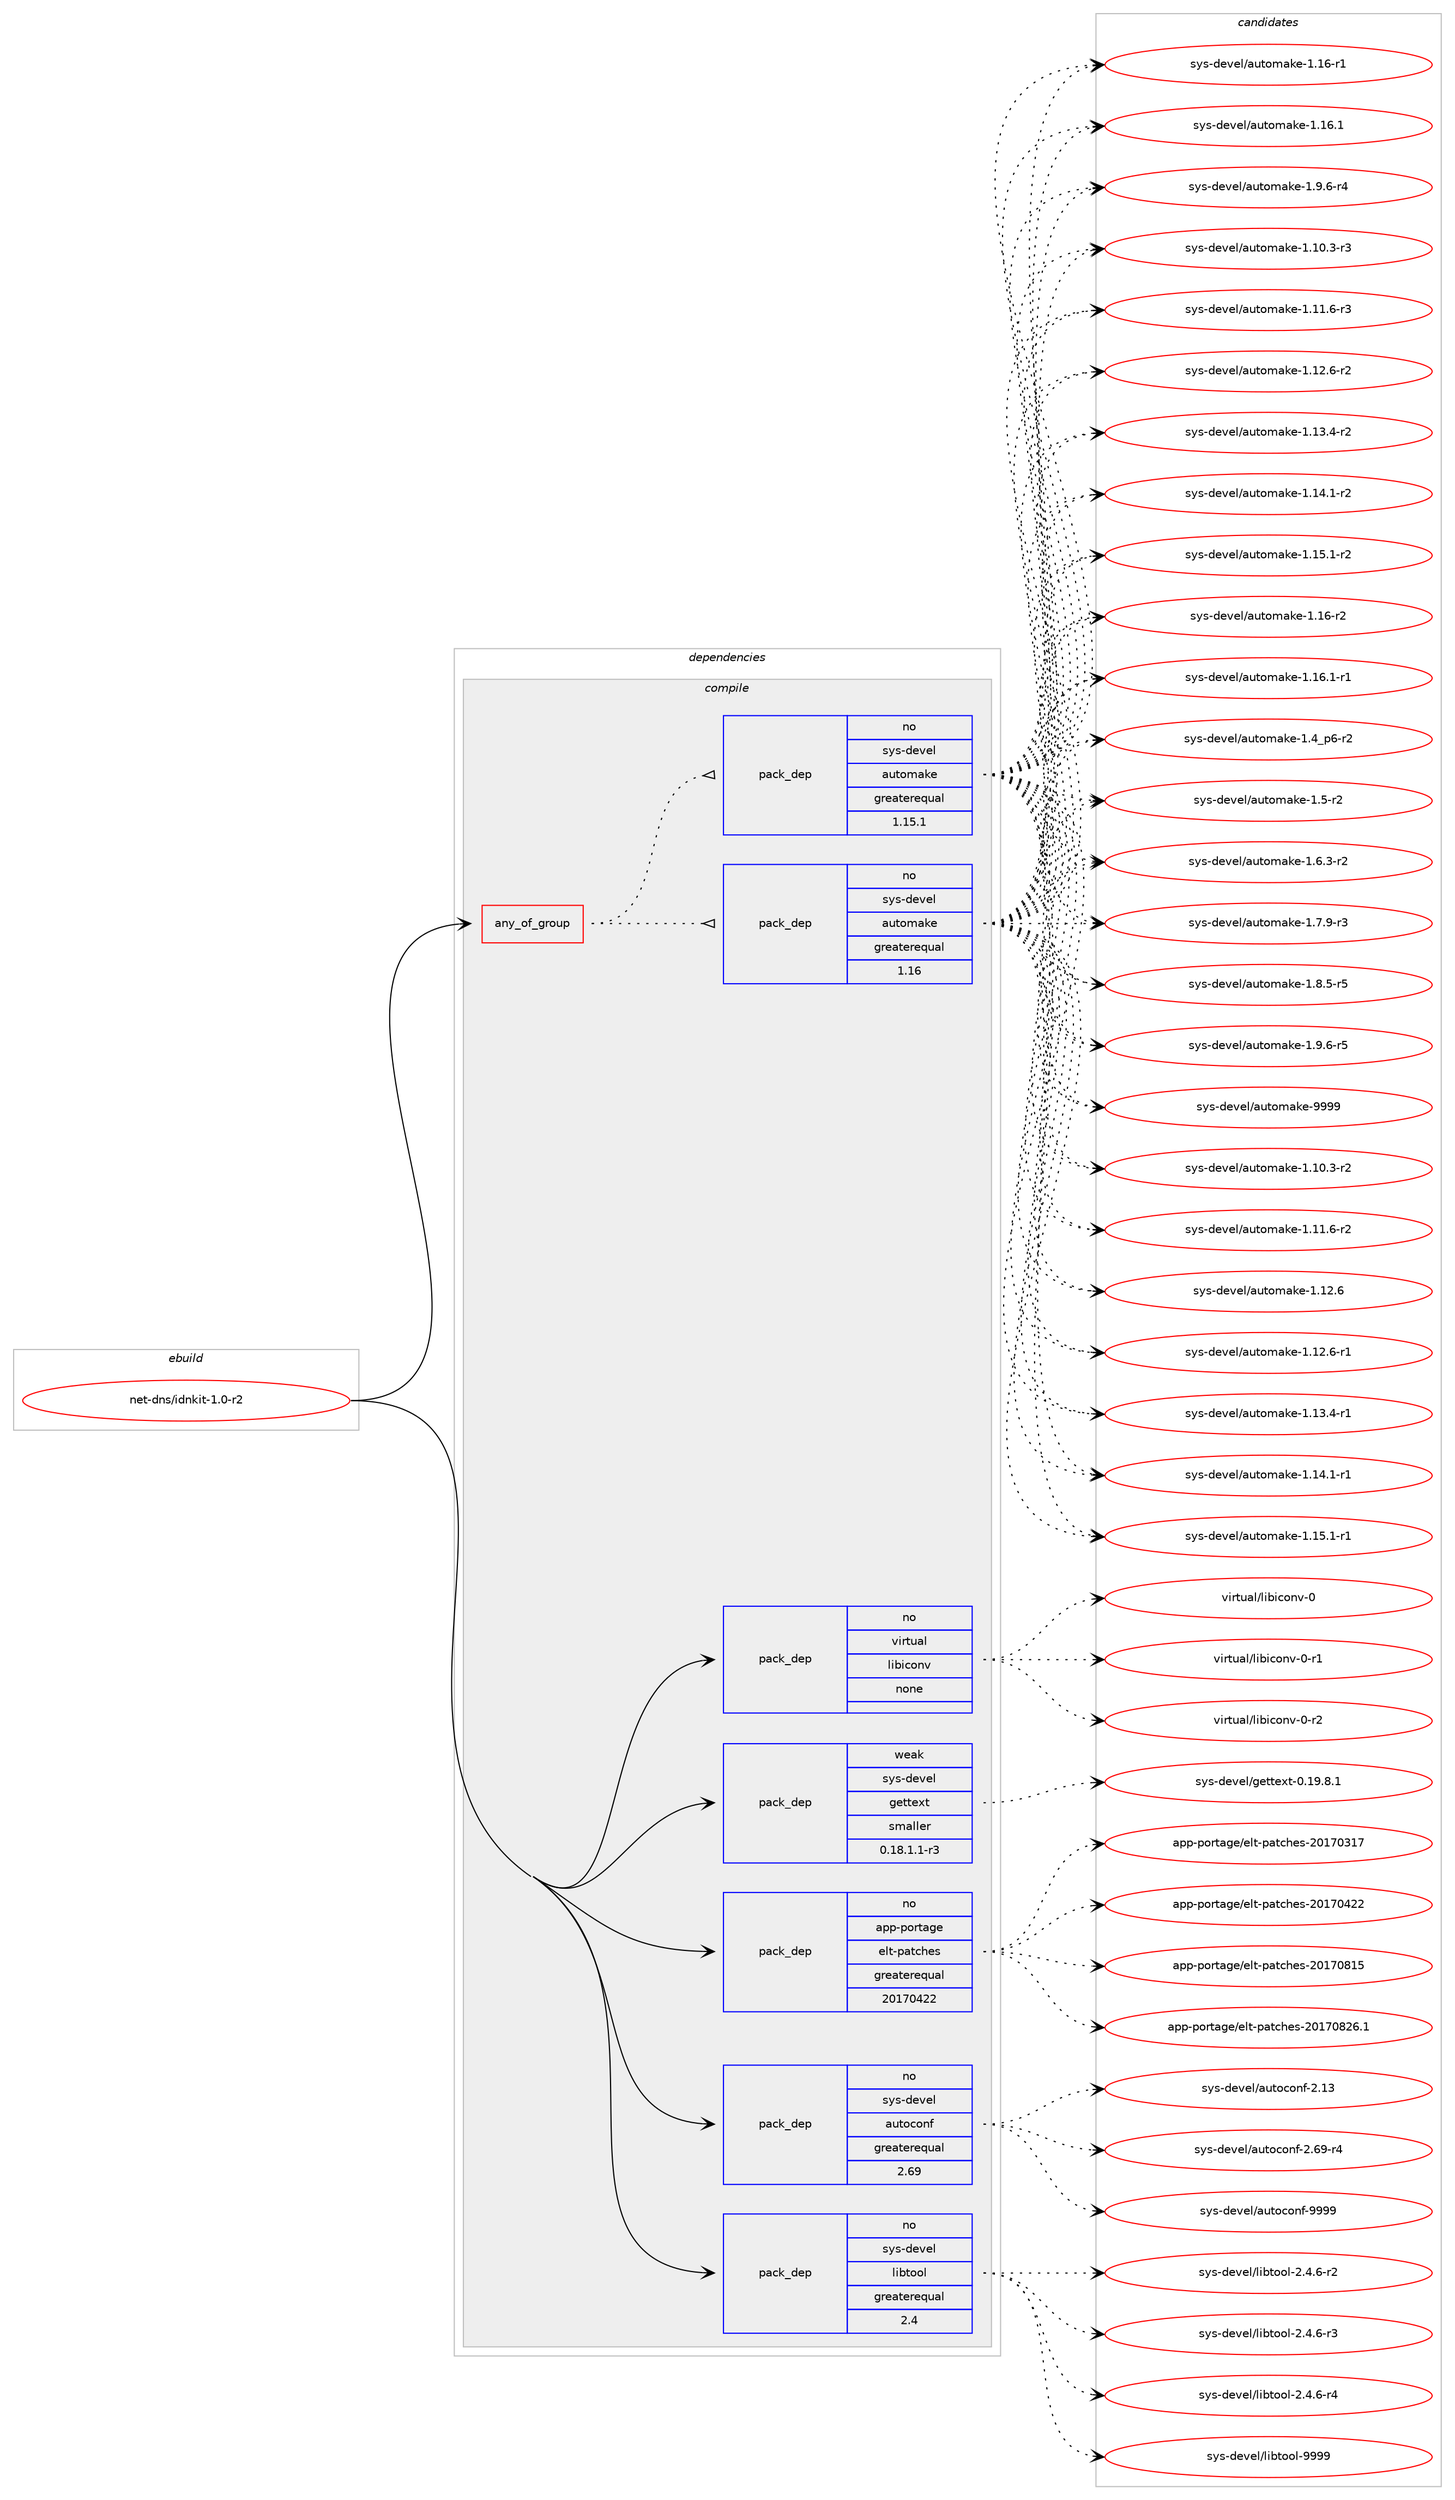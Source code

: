 digraph prolog {

# *************
# Graph options
# *************

newrank=true;
concentrate=true;
compound=true;
graph [rankdir=LR,fontname=Helvetica,fontsize=10,ranksep=1.5];#, ranksep=2.5, nodesep=0.2];
edge  [arrowhead=vee];
node  [fontname=Helvetica,fontsize=10];

# **********
# The ebuild
# **********

subgraph cluster_leftcol {
color=gray;
rank=same;
label=<<i>ebuild</i>>;
id [label="net-dns/idnkit-1.0-r2", color=red, width=4, href="../net-dns/idnkit-1.0-r2.svg"];
}

# ****************
# The dependencies
# ****************

subgraph cluster_midcol {
color=gray;
label=<<i>dependencies</i>>;
subgraph cluster_compile {
fillcolor="#eeeeee";
style=filled;
label=<<i>compile</i>>;
subgraph any5 {
dependency124 [label=<<TABLE BORDER="0" CELLBORDER="1" CELLSPACING="0" CELLPADDING="4"><TR><TD CELLPADDING="10">any_of_group</TD></TR></TABLE>>, shape=none, color=red];subgraph pack89 {
dependency125 [label=<<TABLE BORDER="0" CELLBORDER="1" CELLSPACING="0" CELLPADDING="4" WIDTH="220"><TR><TD ROWSPAN="6" CELLPADDING="30">pack_dep</TD></TR><TR><TD WIDTH="110">no</TD></TR><TR><TD>sys-devel</TD></TR><TR><TD>automake</TD></TR><TR><TD>greaterequal</TD></TR><TR><TD>1.16</TD></TR></TABLE>>, shape=none, color=blue];
}
dependency124:e -> dependency125:w [weight=20,style="dotted",arrowhead="oinv"];
subgraph pack90 {
dependency126 [label=<<TABLE BORDER="0" CELLBORDER="1" CELLSPACING="0" CELLPADDING="4" WIDTH="220"><TR><TD ROWSPAN="6" CELLPADDING="30">pack_dep</TD></TR><TR><TD WIDTH="110">no</TD></TR><TR><TD>sys-devel</TD></TR><TR><TD>automake</TD></TR><TR><TD>greaterequal</TD></TR><TR><TD>1.15.1</TD></TR></TABLE>>, shape=none, color=blue];
}
dependency124:e -> dependency126:w [weight=20,style="dotted",arrowhead="oinv"];
}
id:e -> dependency124:w [weight=20,style="solid",arrowhead="vee"];
subgraph pack91 {
dependency127 [label=<<TABLE BORDER="0" CELLBORDER="1" CELLSPACING="0" CELLPADDING="4" WIDTH="220"><TR><TD ROWSPAN="6" CELLPADDING="30">pack_dep</TD></TR><TR><TD WIDTH="110">no</TD></TR><TR><TD>app-portage</TD></TR><TR><TD>elt-patches</TD></TR><TR><TD>greaterequal</TD></TR><TR><TD>20170422</TD></TR></TABLE>>, shape=none, color=blue];
}
id:e -> dependency127:w [weight=20,style="solid",arrowhead="vee"];
subgraph pack92 {
dependency128 [label=<<TABLE BORDER="0" CELLBORDER="1" CELLSPACING="0" CELLPADDING="4" WIDTH="220"><TR><TD ROWSPAN="6" CELLPADDING="30">pack_dep</TD></TR><TR><TD WIDTH="110">no</TD></TR><TR><TD>sys-devel</TD></TR><TR><TD>autoconf</TD></TR><TR><TD>greaterequal</TD></TR><TR><TD>2.69</TD></TR></TABLE>>, shape=none, color=blue];
}
id:e -> dependency128:w [weight=20,style="solid",arrowhead="vee"];
subgraph pack93 {
dependency129 [label=<<TABLE BORDER="0" CELLBORDER="1" CELLSPACING="0" CELLPADDING="4" WIDTH="220"><TR><TD ROWSPAN="6" CELLPADDING="30">pack_dep</TD></TR><TR><TD WIDTH="110">no</TD></TR><TR><TD>sys-devel</TD></TR><TR><TD>libtool</TD></TR><TR><TD>greaterequal</TD></TR><TR><TD>2.4</TD></TR></TABLE>>, shape=none, color=blue];
}
id:e -> dependency129:w [weight=20,style="solid",arrowhead="vee"];
subgraph pack94 {
dependency130 [label=<<TABLE BORDER="0" CELLBORDER="1" CELLSPACING="0" CELLPADDING="4" WIDTH="220"><TR><TD ROWSPAN="6" CELLPADDING="30">pack_dep</TD></TR><TR><TD WIDTH="110">no</TD></TR><TR><TD>virtual</TD></TR><TR><TD>libiconv</TD></TR><TR><TD>none</TD></TR><TR><TD></TD></TR></TABLE>>, shape=none, color=blue];
}
id:e -> dependency130:w [weight=20,style="solid",arrowhead="vee"];
subgraph pack95 {
dependency131 [label=<<TABLE BORDER="0" CELLBORDER="1" CELLSPACING="0" CELLPADDING="4" WIDTH="220"><TR><TD ROWSPAN="6" CELLPADDING="30">pack_dep</TD></TR><TR><TD WIDTH="110">weak</TD></TR><TR><TD>sys-devel</TD></TR><TR><TD>gettext</TD></TR><TR><TD>smaller</TD></TR><TR><TD>0.18.1.1-r3</TD></TR></TABLE>>, shape=none, color=blue];
}
id:e -> dependency131:w [weight=20,style="solid",arrowhead="vee"];
}
subgraph cluster_compileandrun {
fillcolor="#eeeeee";
style=filled;
label=<<i>compile and run</i>>;
}
subgraph cluster_run {
fillcolor="#eeeeee";
style=filled;
label=<<i>run</i>>;
}
}

# **************
# The candidates
# **************

subgraph cluster_choices {
rank=same;
color=gray;
label=<<i>candidates</i>>;

subgraph choice89 {
color=black;
nodesep=1;
choice11512111545100101118101108479711711611110997107101454946494846514511450 [label="sys-devel/automake-1.10.3-r2", color=red, width=4,href="../sys-devel/automake-1.10.3-r2.svg"];
choice11512111545100101118101108479711711611110997107101454946494946544511450 [label="sys-devel/automake-1.11.6-r2", color=red, width=4,href="../sys-devel/automake-1.11.6-r2.svg"];
choice1151211154510010111810110847971171161111099710710145494649504654 [label="sys-devel/automake-1.12.6", color=red, width=4,href="../sys-devel/automake-1.12.6.svg"];
choice11512111545100101118101108479711711611110997107101454946495046544511449 [label="sys-devel/automake-1.12.6-r1", color=red, width=4,href="../sys-devel/automake-1.12.6-r1.svg"];
choice11512111545100101118101108479711711611110997107101454946495146524511449 [label="sys-devel/automake-1.13.4-r1", color=red, width=4,href="../sys-devel/automake-1.13.4-r1.svg"];
choice11512111545100101118101108479711711611110997107101454946495246494511449 [label="sys-devel/automake-1.14.1-r1", color=red, width=4,href="../sys-devel/automake-1.14.1-r1.svg"];
choice11512111545100101118101108479711711611110997107101454946495346494511449 [label="sys-devel/automake-1.15.1-r1", color=red, width=4,href="../sys-devel/automake-1.15.1-r1.svg"];
choice1151211154510010111810110847971171161111099710710145494649544511449 [label="sys-devel/automake-1.16-r1", color=red, width=4,href="../sys-devel/automake-1.16-r1.svg"];
choice1151211154510010111810110847971171161111099710710145494649544649 [label="sys-devel/automake-1.16.1", color=red, width=4,href="../sys-devel/automake-1.16.1.svg"];
choice115121115451001011181011084797117116111109971071014549465746544511452 [label="sys-devel/automake-1.9.6-r4", color=red, width=4,href="../sys-devel/automake-1.9.6-r4.svg"];
choice11512111545100101118101108479711711611110997107101454946494846514511451 [label="sys-devel/automake-1.10.3-r3", color=red, width=4,href="../sys-devel/automake-1.10.3-r3.svg"];
choice11512111545100101118101108479711711611110997107101454946494946544511451 [label="sys-devel/automake-1.11.6-r3", color=red, width=4,href="../sys-devel/automake-1.11.6-r3.svg"];
choice11512111545100101118101108479711711611110997107101454946495046544511450 [label="sys-devel/automake-1.12.6-r2", color=red, width=4,href="../sys-devel/automake-1.12.6-r2.svg"];
choice11512111545100101118101108479711711611110997107101454946495146524511450 [label="sys-devel/automake-1.13.4-r2", color=red, width=4,href="../sys-devel/automake-1.13.4-r2.svg"];
choice11512111545100101118101108479711711611110997107101454946495246494511450 [label="sys-devel/automake-1.14.1-r2", color=red, width=4,href="../sys-devel/automake-1.14.1-r2.svg"];
choice11512111545100101118101108479711711611110997107101454946495346494511450 [label="sys-devel/automake-1.15.1-r2", color=red, width=4,href="../sys-devel/automake-1.15.1-r2.svg"];
choice1151211154510010111810110847971171161111099710710145494649544511450 [label="sys-devel/automake-1.16-r2", color=red, width=4,href="../sys-devel/automake-1.16-r2.svg"];
choice11512111545100101118101108479711711611110997107101454946495446494511449 [label="sys-devel/automake-1.16.1-r1", color=red, width=4,href="../sys-devel/automake-1.16.1-r1.svg"];
choice115121115451001011181011084797117116111109971071014549465295112544511450 [label="sys-devel/automake-1.4_p6-r2", color=red, width=4,href="../sys-devel/automake-1.4_p6-r2.svg"];
choice11512111545100101118101108479711711611110997107101454946534511450 [label="sys-devel/automake-1.5-r2", color=red, width=4,href="../sys-devel/automake-1.5-r2.svg"];
choice115121115451001011181011084797117116111109971071014549465446514511450 [label="sys-devel/automake-1.6.3-r2", color=red, width=4,href="../sys-devel/automake-1.6.3-r2.svg"];
choice115121115451001011181011084797117116111109971071014549465546574511451 [label="sys-devel/automake-1.7.9-r3", color=red, width=4,href="../sys-devel/automake-1.7.9-r3.svg"];
choice115121115451001011181011084797117116111109971071014549465646534511453 [label="sys-devel/automake-1.8.5-r5", color=red, width=4,href="../sys-devel/automake-1.8.5-r5.svg"];
choice115121115451001011181011084797117116111109971071014549465746544511453 [label="sys-devel/automake-1.9.6-r5", color=red, width=4,href="../sys-devel/automake-1.9.6-r5.svg"];
choice115121115451001011181011084797117116111109971071014557575757 [label="sys-devel/automake-9999", color=red, width=4,href="../sys-devel/automake-9999.svg"];
dependency125:e -> choice11512111545100101118101108479711711611110997107101454946494846514511450:w [style=dotted,weight="100"];
dependency125:e -> choice11512111545100101118101108479711711611110997107101454946494946544511450:w [style=dotted,weight="100"];
dependency125:e -> choice1151211154510010111810110847971171161111099710710145494649504654:w [style=dotted,weight="100"];
dependency125:e -> choice11512111545100101118101108479711711611110997107101454946495046544511449:w [style=dotted,weight="100"];
dependency125:e -> choice11512111545100101118101108479711711611110997107101454946495146524511449:w [style=dotted,weight="100"];
dependency125:e -> choice11512111545100101118101108479711711611110997107101454946495246494511449:w [style=dotted,weight="100"];
dependency125:e -> choice11512111545100101118101108479711711611110997107101454946495346494511449:w [style=dotted,weight="100"];
dependency125:e -> choice1151211154510010111810110847971171161111099710710145494649544511449:w [style=dotted,weight="100"];
dependency125:e -> choice1151211154510010111810110847971171161111099710710145494649544649:w [style=dotted,weight="100"];
dependency125:e -> choice115121115451001011181011084797117116111109971071014549465746544511452:w [style=dotted,weight="100"];
dependency125:e -> choice11512111545100101118101108479711711611110997107101454946494846514511451:w [style=dotted,weight="100"];
dependency125:e -> choice11512111545100101118101108479711711611110997107101454946494946544511451:w [style=dotted,weight="100"];
dependency125:e -> choice11512111545100101118101108479711711611110997107101454946495046544511450:w [style=dotted,weight="100"];
dependency125:e -> choice11512111545100101118101108479711711611110997107101454946495146524511450:w [style=dotted,weight="100"];
dependency125:e -> choice11512111545100101118101108479711711611110997107101454946495246494511450:w [style=dotted,weight="100"];
dependency125:e -> choice11512111545100101118101108479711711611110997107101454946495346494511450:w [style=dotted,weight="100"];
dependency125:e -> choice1151211154510010111810110847971171161111099710710145494649544511450:w [style=dotted,weight="100"];
dependency125:e -> choice11512111545100101118101108479711711611110997107101454946495446494511449:w [style=dotted,weight="100"];
dependency125:e -> choice115121115451001011181011084797117116111109971071014549465295112544511450:w [style=dotted,weight="100"];
dependency125:e -> choice11512111545100101118101108479711711611110997107101454946534511450:w [style=dotted,weight="100"];
dependency125:e -> choice115121115451001011181011084797117116111109971071014549465446514511450:w [style=dotted,weight="100"];
dependency125:e -> choice115121115451001011181011084797117116111109971071014549465546574511451:w [style=dotted,weight="100"];
dependency125:e -> choice115121115451001011181011084797117116111109971071014549465646534511453:w [style=dotted,weight="100"];
dependency125:e -> choice115121115451001011181011084797117116111109971071014549465746544511453:w [style=dotted,weight="100"];
dependency125:e -> choice115121115451001011181011084797117116111109971071014557575757:w [style=dotted,weight="100"];
}
subgraph choice90 {
color=black;
nodesep=1;
choice11512111545100101118101108479711711611110997107101454946494846514511450 [label="sys-devel/automake-1.10.3-r2", color=red, width=4,href="../sys-devel/automake-1.10.3-r2.svg"];
choice11512111545100101118101108479711711611110997107101454946494946544511450 [label="sys-devel/automake-1.11.6-r2", color=red, width=4,href="../sys-devel/automake-1.11.6-r2.svg"];
choice1151211154510010111810110847971171161111099710710145494649504654 [label="sys-devel/automake-1.12.6", color=red, width=4,href="../sys-devel/automake-1.12.6.svg"];
choice11512111545100101118101108479711711611110997107101454946495046544511449 [label="sys-devel/automake-1.12.6-r1", color=red, width=4,href="../sys-devel/automake-1.12.6-r1.svg"];
choice11512111545100101118101108479711711611110997107101454946495146524511449 [label="sys-devel/automake-1.13.4-r1", color=red, width=4,href="../sys-devel/automake-1.13.4-r1.svg"];
choice11512111545100101118101108479711711611110997107101454946495246494511449 [label="sys-devel/automake-1.14.1-r1", color=red, width=4,href="../sys-devel/automake-1.14.1-r1.svg"];
choice11512111545100101118101108479711711611110997107101454946495346494511449 [label="sys-devel/automake-1.15.1-r1", color=red, width=4,href="../sys-devel/automake-1.15.1-r1.svg"];
choice1151211154510010111810110847971171161111099710710145494649544511449 [label="sys-devel/automake-1.16-r1", color=red, width=4,href="../sys-devel/automake-1.16-r1.svg"];
choice1151211154510010111810110847971171161111099710710145494649544649 [label="sys-devel/automake-1.16.1", color=red, width=4,href="../sys-devel/automake-1.16.1.svg"];
choice115121115451001011181011084797117116111109971071014549465746544511452 [label="sys-devel/automake-1.9.6-r4", color=red, width=4,href="../sys-devel/automake-1.9.6-r4.svg"];
choice11512111545100101118101108479711711611110997107101454946494846514511451 [label="sys-devel/automake-1.10.3-r3", color=red, width=4,href="../sys-devel/automake-1.10.3-r3.svg"];
choice11512111545100101118101108479711711611110997107101454946494946544511451 [label="sys-devel/automake-1.11.6-r3", color=red, width=4,href="../sys-devel/automake-1.11.6-r3.svg"];
choice11512111545100101118101108479711711611110997107101454946495046544511450 [label="sys-devel/automake-1.12.6-r2", color=red, width=4,href="../sys-devel/automake-1.12.6-r2.svg"];
choice11512111545100101118101108479711711611110997107101454946495146524511450 [label="sys-devel/automake-1.13.4-r2", color=red, width=4,href="../sys-devel/automake-1.13.4-r2.svg"];
choice11512111545100101118101108479711711611110997107101454946495246494511450 [label="sys-devel/automake-1.14.1-r2", color=red, width=4,href="../sys-devel/automake-1.14.1-r2.svg"];
choice11512111545100101118101108479711711611110997107101454946495346494511450 [label="sys-devel/automake-1.15.1-r2", color=red, width=4,href="../sys-devel/automake-1.15.1-r2.svg"];
choice1151211154510010111810110847971171161111099710710145494649544511450 [label="sys-devel/automake-1.16-r2", color=red, width=4,href="../sys-devel/automake-1.16-r2.svg"];
choice11512111545100101118101108479711711611110997107101454946495446494511449 [label="sys-devel/automake-1.16.1-r1", color=red, width=4,href="../sys-devel/automake-1.16.1-r1.svg"];
choice115121115451001011181011084797117116111109971071014549465295112544511450 [label="sys-devel/automake-1.4_p6-r2", color=red, width=4,href="../sys-devel/automake-1.4_p6-r2.svg"];
choice11512111545100101118101108479711711611110997107101454946534511450 [label="sys-devel/automake-1.5-r2", color=red, width=4,href="../sys-devel/automake-1.5-r2.svg"];
choice115121115451001011181011084797117116111109971071014549465446514511450 [label="sys-devel/automake-1.6.3-r2", color=red, width=4,href="../sys-devel/automake-1.6.3-r2.svg"];
choice115121115451001011181011084797117116111109971071014549465546574511451 [label="sys-devel/automake-1.7.9-r3", color=red, width=4,href="../sys-devel/automake-1.7.9-r3.svg"];
choice115121115451001011181011084797117116111109971071014549465646534511453 [label="sys-devel/automake-1.8.5-r5", color=red, width=4,href="../sys-devel/automake-1.8.5-r5.svg"];
choice115121115451001011181011084797117116111109971071014549465746544511453 [label="sys-devel/automake-1.9.6-r5", color=red, width=4,href="../sys-devel/automake-1.9.6-r5.svg"];
choice115121115451001011181011084797117116111109971071014557575757 [label="sys-devel/automake-9999", color=red, width=4,href="../sys-devel/automake-9999.svg"];
dependency126:e -> choice11512111545100101118101108479711711611110997107101454946494846514511450:w [style=dotted,weight="100"];
dependency126:e -> choice11512111545100101118101108479711711611110997107101454946494946544511450:w [style=dotted,weight="100"];
dependency126:e -> choice1151211154510010111810110847971171161111099710710145494649504654:w [style=dotted,weight="100"];
dependency126:e -> choice11512111545100101118101108479711711611110997107101454946495046544511449:w [style=dotted,weight="100"];
dependency126:e -> choice11512111545100101118101108479711711611110997107101454946495146524511449:w [style=dotted,weight="100"];
dependency126:e -> choice11512111545100101118101108479711711611110997107101454946495246494511449:w [style=dotted,weight="100"];
dependency126:e -> choice11512111545100101118101108479711711611110997107101454946495346494511449:w [style=dotted,weight="100"];
dependency126:e -> choice1151211154510010111810110847971171161111099710710145494649544511449:w [style=dotted,weight="100"];
dependency126:e -> choice1151211154510010111810110847971171161111099710710145494649544649:w [style=dotted,weight="100"];
dependency126:e -> choice115121115451001011181011084797117116111109971071014549465746544511452:w [style=dotted,weight="100"];
dependency126:e -> choice11512111545100101118101108479711711611110997107101454946494846514511451:w [style=dotted,weight="100"];
dependency126:e -> choice11512111545100101118101108479711711611110997107101454946494946544511451:w [style=dotted,weight="100"];
dependency126:e -> choice11512111545100101118101108479711711611110997107101454946495046544511450:w [style=dotted,weight="100"];
dependency126:e -> choice11512111545100101118101108479711711611110997107101454946495146524511450:w [style=dotted,weight="100"];
dependency126:e -> choice11512111545100101118101108479711711611110997107101454946495246494511450:w [style=dotted,weight="100"];
dependency126:e -> choice11512111545100101118101108479711711611110997107101454946495346494511450:w [style=dotted,weight="100"];
dependency126:e -> choice1151211154510010111810110847971171161111099710710145494649544511450:w [style=dotted,weight="100"];
dependency126:e -> choice11512111545100101118101108479711711611110997107101454946495446494511449:w [style=dotted,weight="100"];
dependency126:e -> choice115121115451001011181011084797117116111109971071014549465295112544511450:w [style=dotted,weight="100"];
dependency126:e -> choice11512111545100101118101108479711711611110997107101454946534511450:w [style=dotted,weight="100"];
dependency126:e -> choice115121115451001011181011084797117116111109971071014549465446514511450:w [style=dotted,weight="100"];
dependency126:e -> choice115121115451001011181011084797117116111109971071014549465546574511451:w [style=dotted,weight="100"];
dependency126:e -> choice115121115451001011181011084797117116111109971071014549465646534511453:w [style=dotted,weight="100"];
dependency126:e -> choice115121115451001011181011084797117116111109971071014549465746544511453:w [style=dotted,weight="100"];
dependency126:e -> choice115121115451001011181011084797117116111109971071014557575757:w [style=dotted,weight="100"];
}
subgraph choice91 {
color=black;
nodesep=1;
choice97112112451121111141169710310147101108116451129711699104101115455048495548514955 [label="app-portage/elt-patches-20170317", color=red, width=4,href="../app-portage/elt-patches-20170317.svg"];
choice97112112451121111141169710310147101108116451129711699104101115455048495548525050 [label="app-portage/elt-patches-20170422", color=red, width=4,href="../app-portage/elt-patches-20170422.svg"];
choice97112112451121111141169710310147101108116451129711699104101115455048495548564953 [label="app-portage/elt-patches-20170815", color=red, width=4,href="../app-portage/elt-patches-20170815.svg"];
choice971121124511211111411697103101471011081164511297116991041011154550484955485650544649 [label="app-portage/elt-patches-20170826.1", color=red, width=4,href="../app-portage/elt-patches-20170826.1.svg"];
dependency127:e -> choice97112112451121111141169710310147101108116451129711699104101115455048495548514955:w [style=dotted,weight="100"];
dependency127:e -> choice97112112451121111141169710310147101108116451129711699104101115455048495548525050:w [style=dotted,weight="100"];
dependency127:e -> choice97112112451121111141169710310147101108116451129711699104101115455048495548564953:w [style=dotted,weight="100"];
dependency127:e -> choice971121124511211111411697103101471011081164511297116991041011154550484955485650544649:w [style=dotted,weight="100"];
}
subgraph choice92 {
color=black;
nodesep=1;
choice115121115451001011181011084797117116111991111101024550464951 [label="sys-devel/autoconf-2.13", color=red, width=4,href="../sys-devel/autoconf-2.13.svg"];
choice1151211154510010111810110847971171161119911111010245504654574511452 [label="sys-devel/autoconf-2.69-r4", color=red, width=4,href="../sys-devel/autoconf-2.69-r4.svg"];
choice115121115451001011181011084797117116111991111101024557575757 [label="sys-devel/autoconf-9999", color=red, width=4,href="../sys-devel/autoconf-9999.svg"];
dependency128:e -> choice115121115451001011181011084797117116111991111101024550464951:w [style=dotted,weight="100"];
dependency128:e -> choice1151211154510010111810110847971171161119911111010245504654574511452:w [style=dotted,weight="100"];
dependency128:e -> choice115121115451001011181011084797117116111991111101024557575757:w [style=dotted,weight="100"];
}
subgraph choice93 {
color=black;
nodesep=1;
choice1151211154510010111810110847108105981161111111084550465246544511450 [label="sys-devel/libtool-2.4.6-r2", color=red, width=4,href="../sys-devel/libtool-2.4.6-r2.svg"];
choice1151211154510010111810110847108105981161111111084550465246544511451 [label="sys-devel/libtool-2.4.6-r3", color=red, width=4,href="../sys-devel/libtool-2.4.6-r3.svg"];
choice1151211154510010111810110847108105981161111111084550465246544511452 [label="sys-devel/libtool-2.4.6-r4", color=red, width=4,href="../sys-devel/libtool-2.4.6-r4.svg"];
choice1151211154510010111810110847108105981161111111084557575757 [label="sys-devel/libtool-9999", color=red, width=4,href="../sys-devel/libtool-9999.svg"];
dependency129:e -> choice1151211154510010111810110847108105981161111111084550465246544511450:w [style=dotted,weight="100"];
dependency129:e -> choice1151211154510010111810110847108105981161111111084550465246544511451:w [style=dotted,weight="100"];
dependency129:e -> choice1151211154510010111810110847108105981161111111084550465246544511452:w [style=dotted,weight="100"];
dependency129:e -> choice1151211154510010111810110847108105981161111111084557575757:w [style=dotted,weight="100"];
}
subgraph choice94 {
color=black;
nodesep=1;
choice118105114116117971084710810598105991111101184548 [label="virtual/libiconv-0", color=red, width=4,href="../virtual/libiconv-0.svg"];
choice1181051141161179710847108105981059911111011845484511449 [label="virtual/libiconv-0-r1", color=red, width=4,href="../virtual/libiconv-0-r1.svg"];
choice1181051141161179710847108105981059911111011845484511450 [label="virtual/libiconv-0-r2", color=red, width=4,href="../virtual/libiconv-0-r2.svg"];
dependency130:e -> choice118105114116117971084710810598105991111101184548:w [style=dotted,weight="100"];
dependency130:e -> choice1181051141161179710847108105981059911111011845484511449:w [style=dotted,weight="100"];
dependency130:e -> choice1181051141161179710847108105981059911111011845484511450:w [style=dotted,weight="100"];
}
subgraph choice95 {
color=black;
nodesep=1;
choice1151211154510010111810110847103101116116101120116454846495746564649 [label="sys-devel/gettext-0.19.8.1", color=red, width=4,href="../sys-devel/gettext-0.19.8.1.svg"];
dependency131:e -> choice1151211154510010111810110847103101116116101120116454846495746564649:w [style=dotted,weight="100"];
}
}

}
